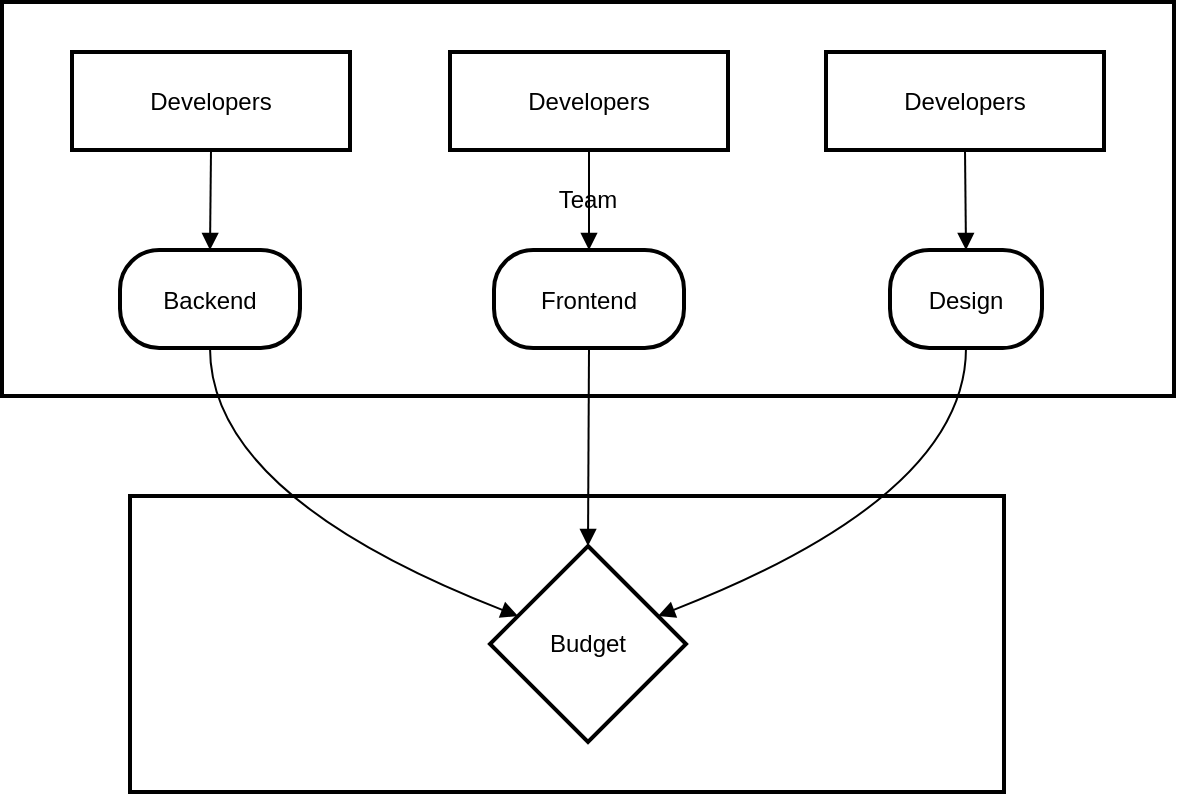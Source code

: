 <mxfile version="24.7.17">
  <diagram name="Page-1" id="KkQRvmsAqdtbCritNfgq">
    <mxGraphModel>
      <root>
        <mxCell id="0" />
        <mxCell id="1" parent="0" />
        <mxCell id="2" value="Project" style="whiteSpace=wrap;strokeWidth=2;" vertex="1" parent="1">
          <mxGeometry x="72" y="255" width="437" height="148" as="geometry" />
        </mxCell>
        <mxCell id="3" value="Team" style="whiteSpace=wrap;strokeWidth=2;" vertex="1" parent="1">
          <mxGeometry x="8" y="8" width="586" height="197" as="geometry" />
        </mxCell>
        <mxCell id="4" value="Developers" style="whiteSpace=wrap;strokeWidth=2;" vertex="1" parent="1">
          <mxGeometry x="43" y="33" width="139" height="49" as="geometry" />
        </mxCell>
        <mxCell id="5" value="Backend" style="rounded=1;arcSize=40;strokeWidth=2" vertex="1" parent="1">
          <mxGeometry x="67" y="132" width="90" height="49" as="geometry" />
        </mxCell>
        <mxCell id="6" value="Developers" style="whiteSpace=wrap;strokeWidth=2;" vertex="1" parent="1">
          <mxGeometry x="232" y="33" width="139" height="49" as="geometry" />
        </mxCell>
        <mxCell id="7" value="Frontend" style="rounded=1;arcSize=40;strokeWidth=2" vertex="1" parent="1">
          <mxGeometry x="254" y="132" width="95" height="49" as="geometry" />
        </mxCell>
        <mxCell id="8" value="Developers" style="whiteSpace=wrap;strokeWidth=2;" vertex="1" parent="1">
          <mxGeometry x="420" y="33" width="139" height="49" as="geometry" />
        </mxCell>
        <mxCell id="9" value="Design" style="rounded=1;arcSize=40;strokeWidth=2" vertex="1" parent="1">
          <mxGeometry x="452" y="132" width="76" height="49" as="geometry" />
        </mxCell>
        <mxCell id="10" value="Budget" style="rhombus;strokeWidth=2;whiteSpace=wrap;" vertex="1" parent="1">
          <mxGeometry x="252" y="280" width="98" height="98" as="geometry" />
        </mxCell>
        <mxCell id="11" value="" style="curved=1;startArrow=none;endArrow=block;exitX=0.5;exitY=0.99;entryX=0.5;entryY=-0.01;" edge="1" parent="1" source="4" target="5">
          <mxGeometry relative="1" as="geometry">
            <Array as="points" />
          </mxGeometry>
        </mxCell>
        <mxCell id="12" value="" style="curved=1;startArrow=none;endArrow=block;exitX=0.5;exitY=0.99;entryX=0.5;entryY=-0.01;" edge="1" parent="1" source="6" target="7">
          <mxGeometry relative="1" as="geometry">
            <Array as="points" />
          </mxGeometry>
        </mxCell>
        <mxCell id="13" value="" style="curved=1;startArrow=none;endArrow=block;exitX=0.5;exitY=0.99;entryX=0.5;entryY=-0.01;" edge="1" parent="1" source="8" target="9">
          <mxGeometry relative="1" as="geometry">
            <Array as="points" />
          </mxGeometry>
        </mxCell>
        <mxCell id="14" value="" style="curved=1;startArrow=none;endArrow=block;exitX=0.5;exitY=0.98;entryX=0;entryY=0.3;" edge="1" parent="1" source="5" target="10">
          <mxGeometry relative="1" as="geometry">
            <Array as="points">
              <mxPoint x="112" y="255" />
            </Array>
          </mxGeometry>
        </mxCell>
        <mxCell id="15" value="" style="curved=1;startArrow=none;endArrow=block;exitX=0.5;exitY=0.98;entryX=0.5;entryY=0;" edge="1" parent="1" source="7" target="10">
          <mxGeometry relative="1" as="geometry">
            <Array as="points" />
          </mxGeometry>
        </mxCell>
        <mxCell id="16" value="" style="curved=1;startArrow=none;endArrow=block;exitX=0.5;exitY=0.98;entryX=1;entryY=0.3;" edge="1" parent="1" source="9" target="10">
          <mxGeometry relative="1" as="geometry">
            <Array as="points">
              <mxPoint x="490" y="255" />
            </Array>
          </mxGeometry>
        </mxCell>
      </root>
    </mxGraphModel>
  </diagram>
</mxfile>
